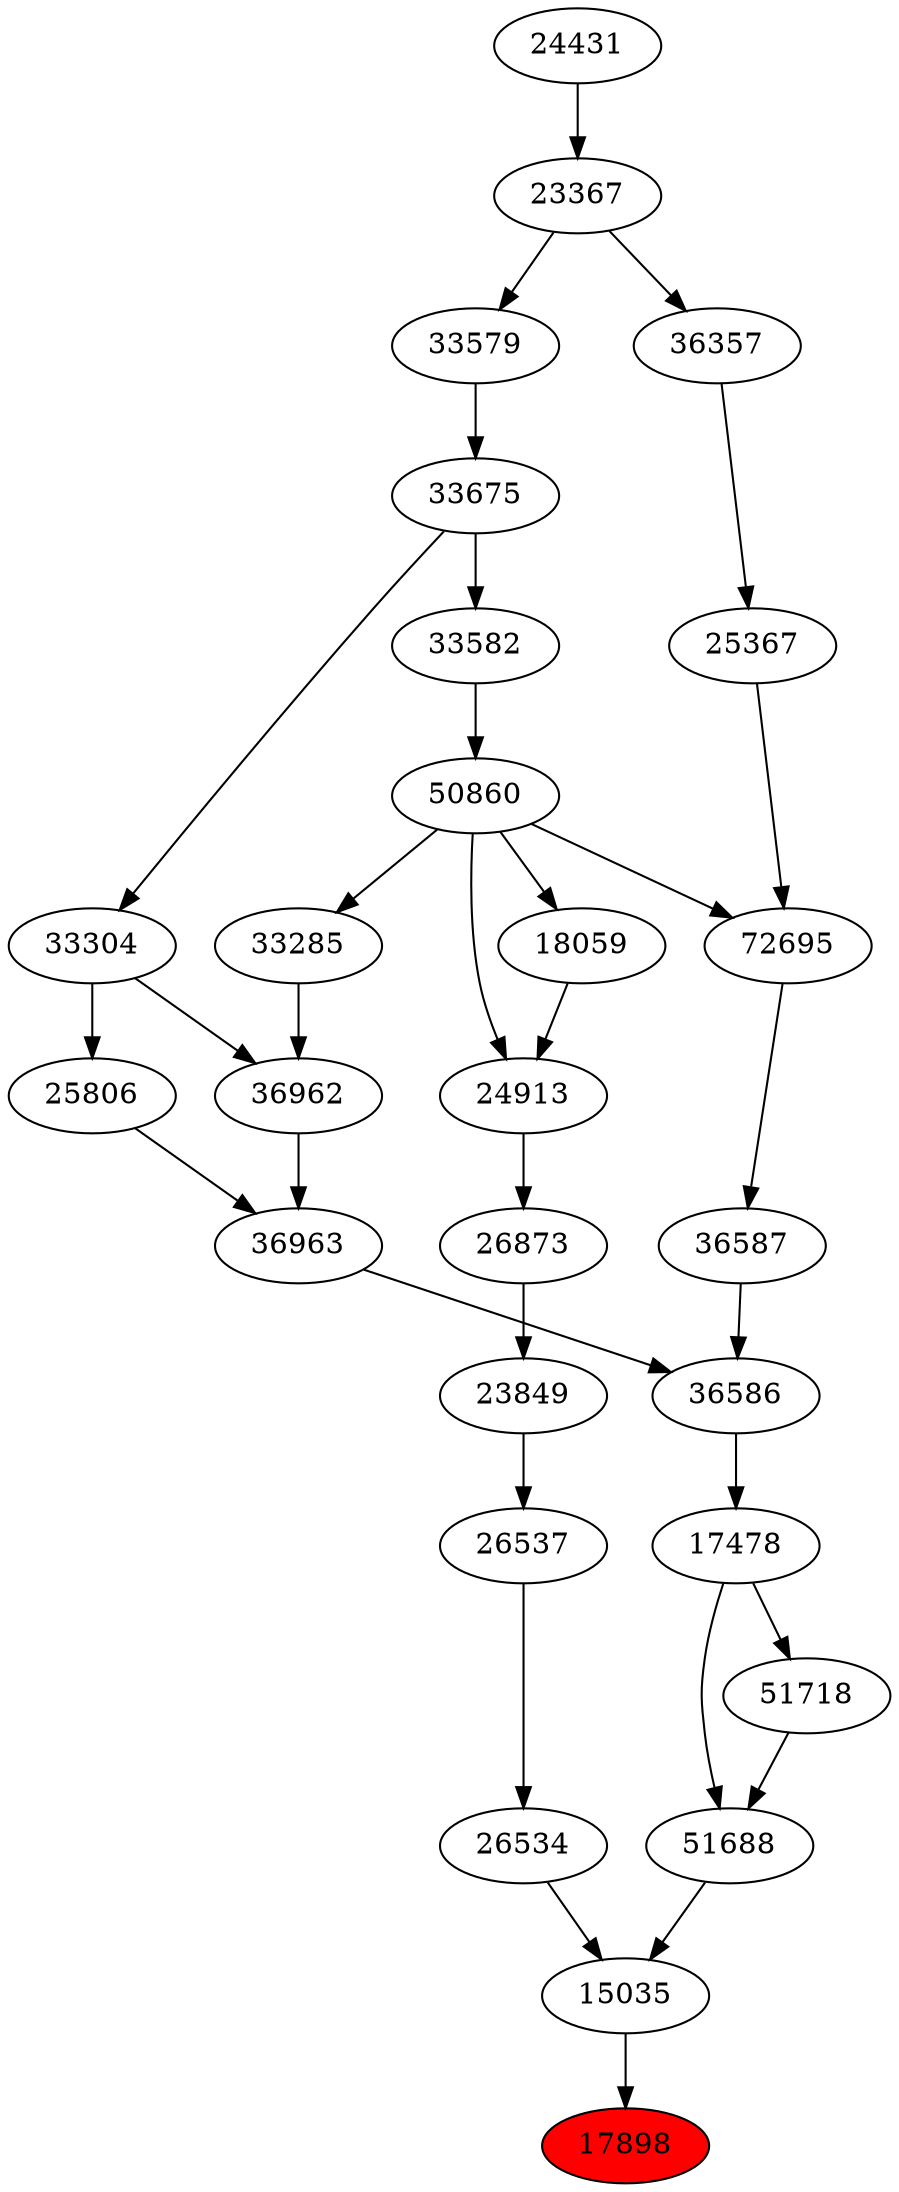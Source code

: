 strict digraph{ 
17898 [label="17898" fillcolor=red style=filled]
15035 -> 17898
15035 [label="15035"]
26534 -> 15035
51688 -> 15035
26534 [label="26534"]
26537 -> 26534
51688 [label="51688"]
17478 -> 51688
51718 -> 51688
26537 [label="26537"]
23849 -> 26537
17478 [label="17478"]
36586 -> 17478
51718 [label="51718"]
17478 -> 51718
23849 [label="23849"]
26873 -> 23849
36586 [label="36586"]
36587 -> 36586
36963 -> 36586
26873 [label="26873"]
24913 -> 26873
36587 [label="36587"]
72695 -> 36587
36963 [label="36963"]
36962 -> 36963
25806 -> 36963
24913 [label="24913"]
18059 -> 24913
50860 -> 24913
72695 [label="72695"]
50860 -> 72695
25367 -> 72695
36962 [label="36962"]
33285 -> 36962
33304 -> 36962
25806 [label="25806"]
33304 -> 25806
18059 [label="18059"]
50860 -> 18059
50860 [label="50860"]
33582 -> 50860
25367 [label="25367"]
36357 -> 25367
33285 [label="33285"]
50860 -> 33285
33304 [label="33304"]
33675 -> 33304
33582 [label="33582"]
33675 -> 33582
36357 [label="36357"]
23367 -> 36357
33675 [label="33675"]
33579 -> 33675
23367 [label="23367"]
24431 -> 23367
33579 [label="33579"]
23367 -> 33579
24431 [label="24431"]
}